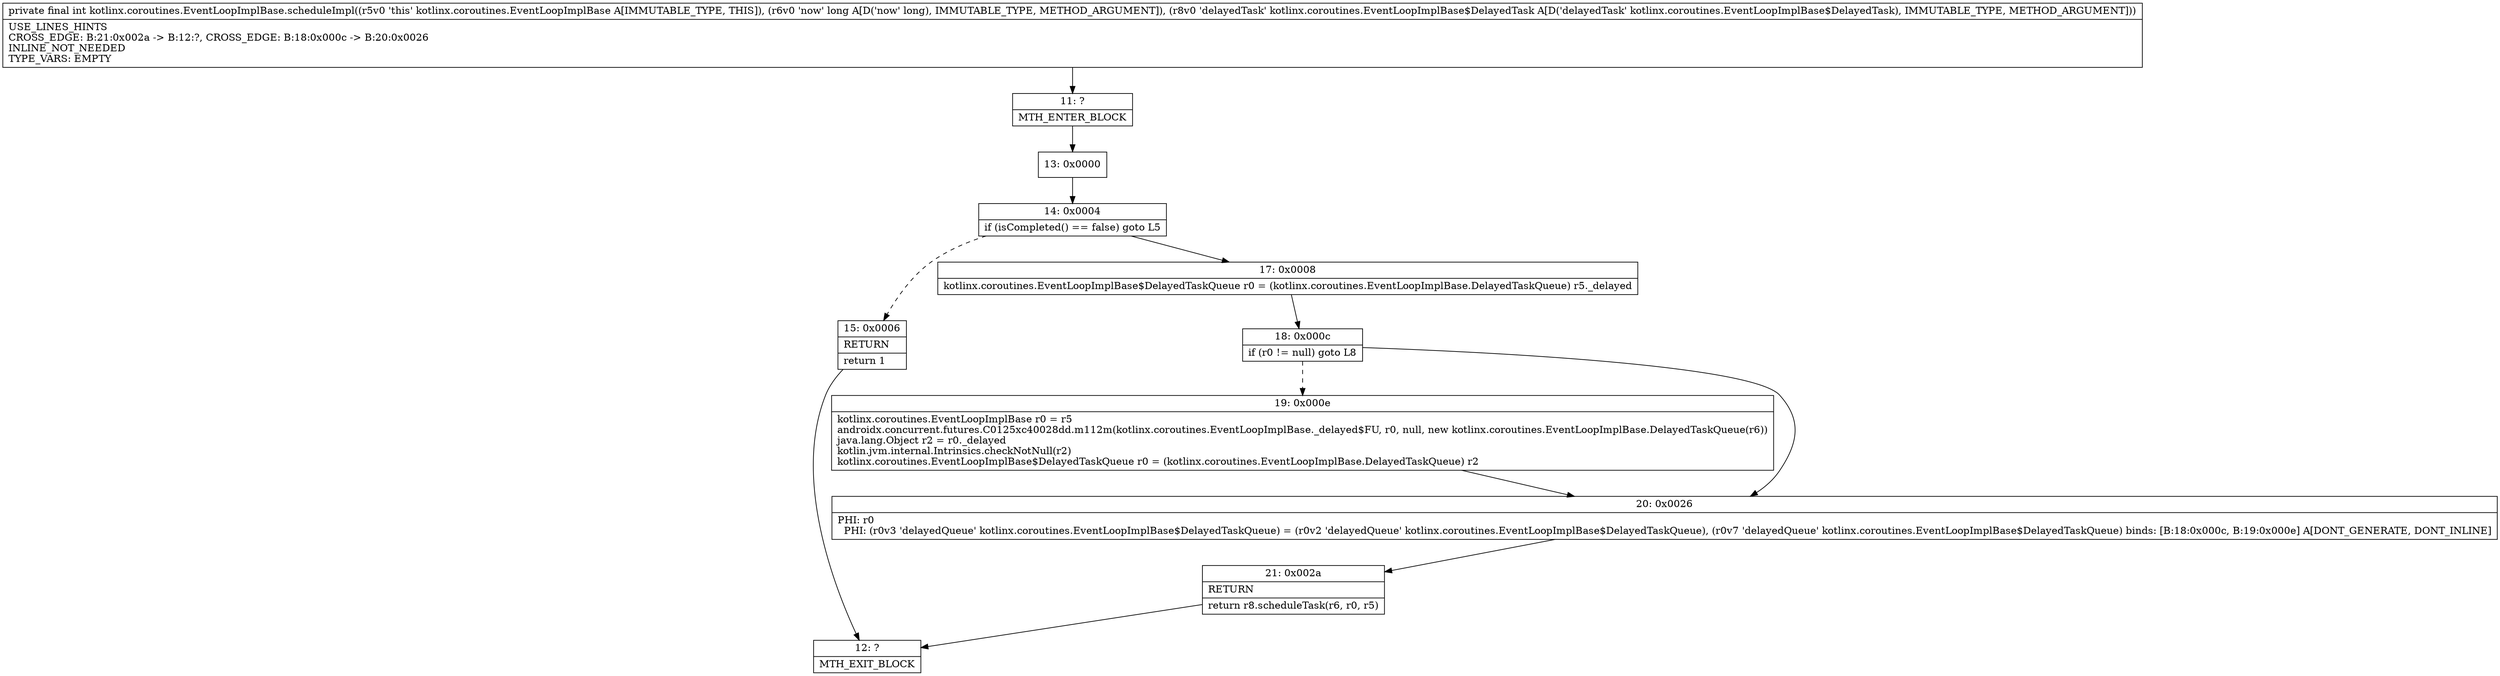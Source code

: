 digraph "CFG forkotlinx.coroutines.EventLoopImplBase.scheduleImpl(JLkotlinx\/coroutines\/EventLoopImplBase$DelayedTask;)I" {
Node_11 [shape=record,label="{11\:\ ?|MTH_ENTER_BLOCK\l}"];
Node_13 [shape=record,label="{13\:\ 0x0000}"];
Node_14 [shape=record,label="{14\:\ 0x0004|if (isCompleted() == false) goto L5\l}"];
Node_15 [shape=record,label="{15\:\ 0x0006|RETURN\l|return 1\l}"];
Node_12 [shape=record,label="{12\:\ ?|MTH_EXIT_BLOCK\l}"];
Node_17 [shape=record,label="{17\:\ 0x0008|kotlinx.coroutines.EventLoopImplBase$DelayedTaskQueue r0 = (kotlinx.coroutines.EventLoopImplBase.DelayedTaskQueue) r5._delayed\l}"];
Node_18 [shape=record,label="{18\:\ 0x000c|if (r0 != null) goto L8\l}"];
Node_19 [shape=record,label="{19\:\ 0x000e|kotlinx.coroutines.EventLoopImplBase r0 = r5\landroidx.concurrent.futures.C0125xc40028dd.m112m(kotlinx.coroutines.EventLoopImplBase._delayed$FU, r0, null, new kotlinx.coroutines.EventLoopImplBase.DelayedTaskQueue(r6))\ljava.lang.Object r2 = r0._delayed\lkotlin.jvm.internal.Intrinsics.checkNotNull(r2)\lkotlinx.coroutines.EventLoopImplBase$DelayedTaskQueue r0 = (kotlinx.coroutines.EventLoopImplBase.DelayedTaskQueue) r2\l}"];
Node_20 [shape=record,label="{20\:\ 0x0026|PHI: r0 \l  PHI: (r0v3 'delayedQueue' kotlinx.coroutines.EventLoopImplBase$DelayedTaskQueue) = (r0v2 'delayedQueue' kotlinx.coroutines.EventLoopImplBase$DelayedTaskQueue), (r0v7 'delayedQueue' kotlinx.coroutines.EventLoopImplBase$DelayedTaskQueue) binds: [B:18:0x000c, B:19:0x000e] A[DONT_GENERATE, DONT_INLINE]\l}"];
Node_21 [shape=record,label="{21\:\ 0x002a|RETURN\l|return r8.scheduleTask(r6, r0, r5)\l}"];
MethodNode[shape=record,label="{private final int kotlinx.coroutines.EventLoopImplBase.scheduleImpl((r5v0 'this' kotlinx.coroutines.EventLoopImplBase A[IMMUTABLE_TYPE, THIS]), (r6v0 'now' long A[D('now' long), IMMUTABLE_TYPE, METHOD_ARGUMENT]), (r8v0 'delayedTask' kotlinx.coroutines.EventLoopImplBase$DelayedTask A[D('delayedTask' kotlinx.coroutines.EventLoopImplBase$DelayedTask), IMMUTABLE_TYPE, METHOD_ARGUMENT]))  | USE_LINES_HINTS\lCROSS_EDGE: B:21:0x002a \-\> B:12:?, CROSS_EDGE: B:18:0x000c \-\> B:20:0x0026\lINLINE_NOT_NEEDED\lTYPE_VARS: EMPTY\l}"];
MethodNode -> Node_11;Node_11 -> Node_13;
Node_13 -> Node_14;
Node_14 -> Node_15[style=dashed];
Node_14 -> Node_17;
Node_15 -> Node_12;
Node_17 -> Node_18;
Node_18 -> Node_19[style=dashed];
Node_18 -> Node_20;
Node_19 -> Node_20;
Node_20 -> Node_21;
Node_21 -> Node_12;
}

